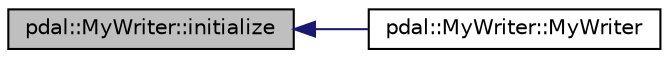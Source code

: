 digraph "pdal::MyWriter::initialize"
{
  edge [fontname="Helvetica",fontsize="10",labelfontname="Helvetica",labelfontsize="10"];
  node [fontname="Helvetica",fontsize="10",shape=record];
  rankdir="LR";
  Node1 [label="pdal::MyWriter::initialize",height=0.2,width=0.4,color="black", fillcolor="grey75", style="filled", fontcolor="black"];
  Node1 -> Node2 [dir="back",color="midnightblue",fontsize="10",style="solid",fontname="Helvetica"];
  Node2 [label="pdal::MyWriter::MyWriter",height=0.2,width=0.4,color="black", fillcolor="white", style="filled",URL="$classpdal_1_1MyWriter.html#a7a1ec3d8ebe4b4602537edecf4a00e4b"];
}
